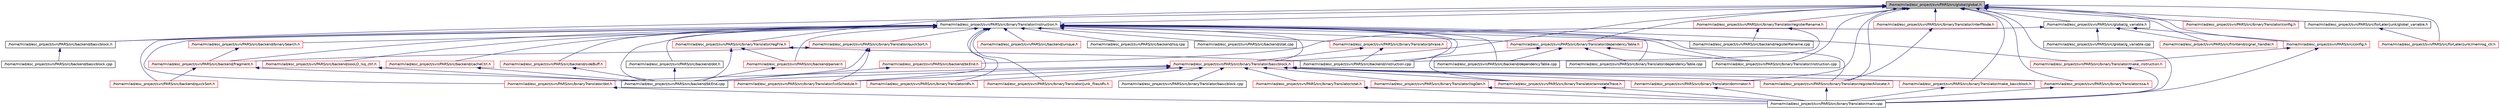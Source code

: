 digraph G
{
  edge [fontname="Helvetica",fontsize="10",labelfontname="Helvetica",labelfontsize="10"];
  node [fontname="Helvetica",fontsize="10",shape=record];
  Node1 [label="/home/milad/esc_project/svn/PARS/src/global/global.h",height=0.2,width=0.4,color="black", fillcolor="grey75", style="filled" fontcolor="black"];
  Node1 -> Node2 [dir=back,color="midnightblue",fontsize="10",style="solid"];
  Node2 [label="/home/milad/esc_project/svn/PARS/src/backend/basicblock.h",height=0.2,width=0.4,color="black", fillcolor="white", style="filled",URL="$backend_2basicblock_8h.html"];
  Node2 -> Node3 [dir=back,color="midnightblue",fontsize="10",style="solid"];
  Node3 [label="/home/milad/esc_project/svn/PARS/src/backend/basicblock.cpp",height=0.2,width=0.4,color="black", fillcolor="white", style="filled",URL="$backend_2basicblock_8cpp.html"];
  Node1 -> Node4 [dir=back,color="midnightblue",fontsize="10",style="solid"];
  Node4 [label="/home/milad/esc_project/svn/PARS/src/global/g_variable.h",height=0.2,width=0.4,color="black", fillcolor="white", style="filled",URL="$g__variable_8h.html"];
  Node4 -> Node5 [dir=back,color="midnightblue",fontsize="10",style="solid"];
  Node5 [label="/home/milad/esc_project/svn/PARS/src/backend/bkEnd.h",height=0.2,width=0.4,color="red", fillcolor="white", style="filled",URL="$bkEnd_8h.html"];
  Node5 -> Node6 [dir=back,color="midnightblue",fontsize="10",style="solid"];
  Node6 [label="/home/milad/esc_project/svn/PARS/src/backend/bkEnd.cpp",height=0.2,width=0.4,color="black", fillcolor="white", style="filled",URL="$bkEnd_8cpp.html"];
  Node4 -> Node7 [dir=back,color="midnightblue",fontsize="10",style="solid"];
  Node7 [label="/home/milad/esc_project/svn/PARS/src/config.h",height=0.2,width=0.4,color="red", fillcolor="white", style="filled",URL="$config_8h.html"];
  Node7 -> Node8 [dir=back,color="midnightblue",fontsize="10",style="solid"];
  Node8 [label="/home/milad/esc_project/svn/PARS/src/binaryTranslator/make_instruction.h",height=0.2,width=0.4,color="red", fillcolor="white", style="filled",URL="$make__instruction_8h.html"];
  Node8 -> Node9 [dir=back,color="midnightblue",fontsize="10",style="solid"];
  Node9 [label="/home/milad/esc_project/svn/PARS/src/binaryTranslator/main.cpp",height=0.2,width=0.4,color="black", fillcolor="white", style="filled",URL="$main_8cpp.html"];
  Node7 -> Node9 [dir=back,color="midnightblue",fontsize="10",style="solid"];
  Node4 -> Node10 [dir=back,color="midnightblue",fontsize="10",style="solid"];
  Node10 [label="/home/milad/esc_project/svn/PARS/src/frontend/signal_handler.h",height=0.2,width=0.4,color="red", fillcolor="white", style="filled",URL="$signal__handler_8h.html"];
  Node4 -> Node11 [dir=back,color="midnightblue",fontsize="10",style="solid"];
  Node11 [label="/home/milad/esc_project/svn/PARS/src/global/g_variable.cpp",height=0.2,width=0.4,color="black", fillcolor="white", style="filled",URL="$g__variable_8cpp.html"];
  Node1 -> Node12 [dir=back,color="midnightblue",fontsize="10",style="solid"];
  Node12 [label="/home/milad/esc_project/svn/PARS/src/binaryTranslator/instruction.h",height=0.2,width=0.4,color="black", fillcolor="white", style="filled",URL="$binaryTranslator_2instruction_8h.html"];
  Node12 -> Node2 [dir=back,color="midnightblue",fontsize="10",style="solid"];
  Node12 -> Node13 [dir=back,color="midnightblue",fontsize="10",style="solid"];
  Node13 [label="/home/milad/esc_project/svn/PARS/src/backend/binarySearch.h",height=0.2,width=0.4,color="red", fillcolor="white", style="filled",URL="$binarySearch_8h.html"];
  Node13 -> Node14 [dir=back,color="midnightblue",fontsize="10",style="solid"];
  Node14 [label="/home/milad/esc_project/svn/PARS/src/backend/fragment.h",height=0.2,width=0.4,color="red", fillcolor="white", style="filled",URL="$fragment_8h.html"];
  Node14 -> Node15 [dir=back,color="midnightblue",fontsize="10",style="solid"];
  Node15 [label="/home/milad/esc_project/svn/PARS/src/backend/quickSort.h",height=0.2,width=0.4,color="red", fillcolor="white", style="filled",URL="$backend_2quickSort_8h.html"];
  Node14 -> Node6 [dir=back,color="midnightblue",fontsize="10",style="solid"];
  Node12 -> Node16 [dir=back,color="midnightblue",fontsize="10",style="solid"];
  Node16 [label="/home/milad/esc_project/svn/PARS/src/backend/oooLD_lsq_ctrl.h",height=0.2,width=0.4,color="red", fillcolor="white", style="filled",URL="$oooLD__lsq__ctrl_8h.html"];
  Node16 -> Node6 [dir=back,color="midnightblue",fontsize="10",style="solid"];
  Node12 -> Node15 [dir=back,color="midnightblue",fontsize="10",style="solid"];
  Node12 -> Node14 [dir=back,color="midnightblue",fontsize="10",style="solid"];
  Node12 -> Node17 [dir=back,color="midnightblue",fontsize="10",style="solid"];
  Node17 [label="/home/milad/esc_project/svn/PARS/src/backend/unique.h",height=0.2,width=0.4,color="red", fillcolor="white", style="filled",URL="$unique_8h.html"];
  Node12 -> Node18 [dir=back,color="midnightblue",fontsize="10",style="solid"];
  Node18 [label="/home/milad/esc_project/svn/PARS/src/backend/parser.h",height=0.2,width=0.4,color="red", fillcolor="white", style="filled",URL="$parser_8h.html"];
  Node18 -> Node6 [dir=back,color="midnightblue",fontsize="10",style="solid"];
  Node12 -> Node6 [dir=back,color="midnightblue",fontsize="10",style="solid"];
  Node12 -> Node19 [dir=back,color="midnightblue",fontsize="10",style="solid"];
  Node19 [label="/home/milad/esc_project/svn/PARS/src/backend/cacheCtrl.h",height=0.2,width=0.4,color="red", fillcolor="white", style="filled",URL="$cacheCtrl_8h.html"];
  Node19 -> Node6 [dir=back,color="midnightblue",fontsize="10",style="solid"];
  Node12 -> Node20 [dir=back,color="midnightblue",fontsize="10",style="solid"];
  Node20 [label="/home/milad/esc_project/svn/PARS/src/backend/sideBuff.h",height=0.2,width=0.4,color="red", fillcolor="white", style="filled",URL="$sideBuff_8h.html"];
  Node20 -> Node6 [dir=back,color="midnightblue",fontsize="10",style="solid"];
  Node12 -> Node21 [dir=back,color="midnightblue",fontsize="10",style="solid"];
  Node21 [label="/home/milad/esc_project/svn/PARS/src/backend/dot.h",height=0.2,width=0.4,color="black", fillcolor="white", style="filled",URL="$backend_2dot_8h.html"];
  Node21 -> Node6 [dir=back,color="midnightblue",fontsize="10",style="solid"];
  Node12 -> Node22 [dir=back,color="midnightblue",fontsize="10",style="solid"];
  Node22 [label="/home/milad/esc_project/svn/PARS/src/backend/dependencyTable.cpp",height=0.2,width=0.4,color="black", fillcolor="white", style="filled",URL="$backend_2dependencyTable_8cpp.html"];
  Node12 -> Node23 [dir=back,color="midnightblue",fontsize="10",style="solid"];
  Node23 [label="/home/milad/esc_project/svn/PARS/src/backend/instruction.cpp",height=0.2,width=0.4,color="black", fillcolor="white", style="filled",URL="$backend_2instruction_8cpp.html"];
  Node12 -> Node24 [dir=back,color="midnightblue",fontsize="10",style="solid"];
  Node24 [label="/home/milad/esc_project/svn/PARS/src/backend/lsq.cpp",height=0.2,width=0.4,color="black", fillcolor="white", style="filled",URL="$lsq_8cpp.html"];
  Node12 -> Node25 [dir=back,color="midnightblue",fontsize="10",style="solid"];
  Node25 [label="/home/milad/esc_project/svn/PARS/src/backend/registerRename.cpp",height=0.2,width=0.4,color="black", fillcolor="white", style="filled",URL="$backend_2registerRename_8cpp.html"];
  Node12 -> Node26 [dir=back,color="midnightblue",fontsize="10",style="solid"];
  Node26 [label="/home/milad/esc_project/svn/PARS/src/backend/stat.cpp",height=0.2,width=0.4,color="black", fillcolor="white", style="filled",URL="$backend_2stat_8cpp.html"];
  Node12 -> Node27 [dir=back,color="midnightblue",fontsize="10",style="solid"];
  Node27 [label="/home/milad/esc_project/svn/PARS/src/binaryTranslator/basicblock.h",height=0.2,width=0.4,color="red", fillcolor="white", style="filled",URL="$binaryTranslator_2basicblock_8h.html"];
  Node27 -> Node6 [dir=back,color="midnightblue",fontsize="10",style="solid"];
  Node27 -> Node28 [dir=back,color="midnightblue",fontsize="10",style="solid"];
  Node28 [label="/home/milad/esc_project/svn/PARS/src/binaryTranslator/annotateTrace.h",height=0.2,width=0.4,color="red", fillcolor="white", style="filled",URL="$annotateTrace_8h.html"];
  Node28 -> Node9 [dir=back,color="midnightblue",fontsize="10",style="solid"];
  Node27 -> Node29 [dir=back,color="midnightblue",fontsize="10",style="solid"];
  Node29 [label="/home/milad/esc_project/svn/PARS/src/binaryTranslator/stat.h",height=0.2,width=0.4,color="red", fillcolor="white", style="filled",URL="$binaryTranslator_2stat_8h.html"];
  Node29 -> Node9 [dir=back,color="midnightblue",fontsize="10",style="solid"];
  Node27 -> Node30 [dir=back,color="midnightblue",fontsize="10",style="solid"];
  Node30 [label="/home/milad/esc_project/svn/PARS/src/binaryTranslator/basicblock.cpp",height=0.2,width=0.4,color="black", fillcolor="white", style="filled",URL="$binaryTranslator_2basicblock_8cpp.html"];
  Node27 -> Node31 [dir=back,color="midnightblue",fontsize="10",style="solid"];
  Node31 [label="/home/milad/esc_project/svn/PARS/src/binaryTranslator/dfs.h",height=0.2,width=0.4,color="red", fillcolor="white", style="filled",URL="$dfs_8h.html"];
  Node27 -> Node32 [dir=back,color="midnightblue",fontsize="10",style="solid"];
  Node32 [label="/home/milad/esc_project/svn/PARS/src/binaryTranslator/dominator.h",height=0.2,width=0.4,color="red", fillcolor="white", style="filled",URL="$dominator_8h.html"];
  Node32 -> Node9 [dir=back,color="midnightblue",fontsize="10",style="solid"];
  Node27 -> Node33 [dir=back,color="midnightblue",fontsize="10",style="solid"];
  Node33 [label="/home/milad/esc_project/svn/PARS/src/binaryTranslator/dot.h",height=0.2,width=0.4,color="red", fillcolor="white", style="filled",URL="$binaryTranslator_2dot_8h.html"];
  Node33 -> Node9 [dir=back,color="midnightblue",fontsize="10",style="solid"];
  Node27 -> Node34 [dir=back,color="midnightblue",fontsize="10",style="solid"];
  Node34 [label="/home/milad/esc_project/svn/PARS/src/binaryTranslator/junk_files/dfs.h",height=0.2,width=0.4,color="red", fillcolor="white", style="filled",URL="$junk__files_2dfs_8h.html"];
  Node27 -> Node35 [dir=back,color="midnightblue",fontsize="10",style="solid"];
  Node35 [label="/home/milad/esc_project/svn/PARS/src/binaryTranslator/listSchedule.h",height=0.2,width=0.4,color="red", fillcolor="white", style="filled",URL="$listSchedule_8h.html"];
  Node27 -> Node36 [dir=back,color="midnightblue",fontsize="10",style="solid"];
  Node36 [label="/home/milad/esc_project/svn/PARS/src/binaryTranslator/logGen.h",height=0.2,width=0.4,color="red", fillcolor="white", style="filled",URL="$logGen_8h.html"];
  Node36 -> Node9 [dir=back,color="midnightblue",fontsize="10",style="solid"];
  Node27 -> Node37 [dir=back,color="midnightblue",fontsize="10",style="solid"];
  Node37 [label="/home/milad/esc_project/svn/PARS/src/binaryTranslator/registerAllocate.h",height=0.2,width=0.4,color="red", fillcolor="white", style="filled",URL="$registerAllocate_8h.html"];
  Node37 -> Node9 [dir=back,color="midnightblue",fontsize="10",style="solid"];
  Node27 -> Node38 [dir=back,color="midnightblue",fontsize="10",style="solid"];
  Node38 [label="/home/milad/esc_project/svn/PARS/src/binaryTranslator/make_basicblock.h",height=0.2,width=0.4,color="red", fillcolor="white", style="filled",URL="$make__basicblock_8h.html"];
  Node38 -> Node9 [dir=back,color="midnightblue",fontsize="10",style="solid"];
  Node27 -> Node39 [dir=back,color="midnightblue",fontsize="10",style="solid"];
  Node39 [label="/home/milad/esc_project/svn/PARS/src/binaryTranslator/ssa.h",height=0.2,width=0.4,color="red", fillcolor="white", style="filled",URL="$ssa_8h.html"];
  Node39 -> Node9 [dir=back,color="midnightblue",fontsize="10",style="solid"];
  Node12 -> Node40 [dir=back,color="midnightblue",fontsize="10",style="solid"];
  Node40 [label="/home/milad/esc_project/svn/PARS/src/binaryTranslator/phrase.h",height=0.2,width=0.4,color="red", fillcolor="white", style="filled",URL="$binaryTranslator_2phrase_8h.html"];
  Node40 -> Node23 [dir=back,color="midnightblue",fontsize="10",style="solid"];
  Node40 -> Node27 [dir=back,color="midnightblue",fontsize="10",style="solid"];
  Node12 -> Node28 [dir=back,color="midnightblue",fontsize="10",style="solid"];
  Node12 -> Node41 [dir=back,color="midnightblue",fontsize="10",style="solid"];
  Node41 [label="/home/milad/esc_project/svn/PARS/src/binaryTranslator/dependencyTable.h",height=0.2,width=0.4,color="red", fillcolor="white", style="filled",URL="$binaryTranslator_2dependencyTable_8h.html"];
  Node41 -> Node22 [dir=back,color="midnightblue",fontsize="10",style="solid"];
  Node41 -> Node23 [dir=back,color="midnightblue",fontsize="10",style="solid"];
  Node41 -> Node42 [dir=back,color="midnightblue",fontsize="10",style="solid"];
  Node42 [label="/home/milad/esc_project/svn/PARS/src/binaryTranslator/dependencyTable.cpp",height=0.2,width=0.4,color="black", fillcolor="white", style="filled",URL="$binaryTranslator_2dependencyTable_8cpp.html"];
  Node41 -> Node43 [dir=back,color="midnightblue",fontsize="10",style="solid"];
  Node43 [label="/home/milad/esc_project/svn/PARS/src/binaryTranslator/instruction.cpp",height=0.2,width=0.4,color="black", fillcolor="white", style="filled",URL="$binaryTranslator_2instruction_8cpp.html"];
  Node12 -> Node42 [dir=back,color="midnightblue",fontsize="10",style="solid"];
  Node12 -> Node31 [dir=back,color="midnightblue",fontsize="10",style="solid"];
  Node12 -> Node33 [dir=back,color="midnightblue",fontsize="10",style="solid"];
  Node12 -> Node43 [dir=back,color="midnightblue",fontsize="10",style="solid"];
  Node12 -> Node34 [dir=back,color="midnightblue",fontsize="10",style="solid"];
  Node12 -> Node35 [dir=back,color="midnightblue",fontsize="10",style="solid"];
  Node12 -> Node44 [dir=back,color="midnightblue",fontsize="10",style="solid"];
  Node44 [label="/home/milad/esc_project/svn/PARS/src/binaryTranslator/quickSort.h",height=0.2,width=0.4,color="red", fillcolor="white", style="filled",URL="$binaryTranslator_2quickSort_8h.html"];
  Node44 -> Node14 [dir=back,color="midnightblue",fontsize="10",style="solid"];
  Node44 -> Node6 [dir=back,color="midnightblue",fontsize="10",style="solid"];
  Node44 -> Node35 [dir=back,color="midnightblue",fontsize="10",style="solid"];
  Node12 -> Node37 [dir=back,color="midnightblue",fontsize="10",style="solid"];
  Node12 -> Node8 [dir=back,color="midnightblue",fontsize="10",style="solid"];
  Node1 -> Node27 [dir=back,color="midnightblue",fontsize="10",style="solid"];
  Node1 -> Node45 [dir=back,color="midnightblue",fontsize="10",style="solid"];
  Node45 [label="/home/milad/esc_project/svn/PARS/src/binaryTranslator/config.h",height=0.2,width=0.4,color="red", fillcolor="white", style="filled",URL="$binaryTranslator_2config_8h.html"];
  Node1 -> Node41 [dir=back,color="midnightblue",fontsize="10",style="solid"];
  Node1 -> Node32 [dir=back,color="midnightblue",fontsize="10",style="solid"];
  Node1 -> Node43 [dir=back,color="midnightblue",fontsize="10",style="solid"];
  Node1 -> Node46 [dir=back,color="midnightblue",fontsize="10",style="solid"];
  Node46 [label="/home/milad/esc_project/svn/PARS/src/binaryTranslator/interfNode.h",height=0.2,width=0.4,color="red", fillcolor="white", style="filled",URL="$interfNode_8h.html"];
  Node46 -> Node37 [dir=back,color="midnightblue",fontsize="10",style="solid"];
  Node1 -> Node37 [dir=back,color="midnightblue",fontsize="10",style="solid"];
  Node1 -> Node38 [dir=back,color="midnightblue",fontsize="10",style="solid"];
  Node1 -> Node9 [dir=back,color="midnightblue",fontsize="10",style="solid"];
  Node1 -> Node39 [dir=back,color="midnightblue",fontsize="10",style="solid"];
  Node1 -> Node47 [dir=back,color="midnightblue",fontsize="10",style="solid"];
  Node47 [label="/home/milad/esc_project/svn/PARS/src/binaryTranslator/regFile.h",height=0.2,width=0.4,color="red", fillcolor="white", style="filled",URL="$binaryTranslator_2regFile_8h.html"];
  Node47 -> Node6 [dir=back,color="midnightblue",fontsize="10",style="solid"];
  Node47 -> Node23 [dir=back,color="midnightblue",fontsize="10",style="solid"];
  Node47 -> Node18 [dir=back,color="midnightblue",fontsize="10",style="solid"];
  Node1 -> Node48 [dir=back,color="midnightblue",fontsize="10",style="solid"];
  Node48 [label="/home/milad/esc_project/svn/PARS/src/binaryTranslator/registerRename.h",height=0.2,width=0.4,color="red", fillcolor="white", style="filled",URL="$binaryTranslator_2registerRename_8h.html"];
  Node48 -> Node23 [dir=back,color="midnightblue",fontsize="10",style="solid"];
  Node48 -> Node25 [dir=back,color="midnightblue",fontsize="10",style="solid"];
  Node1 -> Node7 [dir=back,color="midnightblue",fontsize="10",style="solid"];
  Node1 -> Node49 [dir=back,color="midnightblue",fontsize="10",style="solid"];
  Node49 [label="/home/milad/esc_project/svn/PARS/src/forLater/junk/global_variable.h",height=0.2,width=0.4,color="black", fillcolor="white", style="filled",URL="$global__variable_8h.html"];
  Node49 -> Node50 [dir=back,color="midnightblue",fontsize="10",style="solid"];
  Node50 [label="/home/milad/esc_project/svn/PARS/src/forLater/junk/memlog_ctr.h",height=0.2,width=0.4,color="red", fillcolor="white", style="filled",URL="$memlog__ctr_8h.html"];
  Node1 -> Node50 [dir=back,color="midnightblue",fontsize="10",style="solid"];
  Node1 -> Node10 [dir=back,color="midnightblue",fontsize="10",style="solid"];
}
